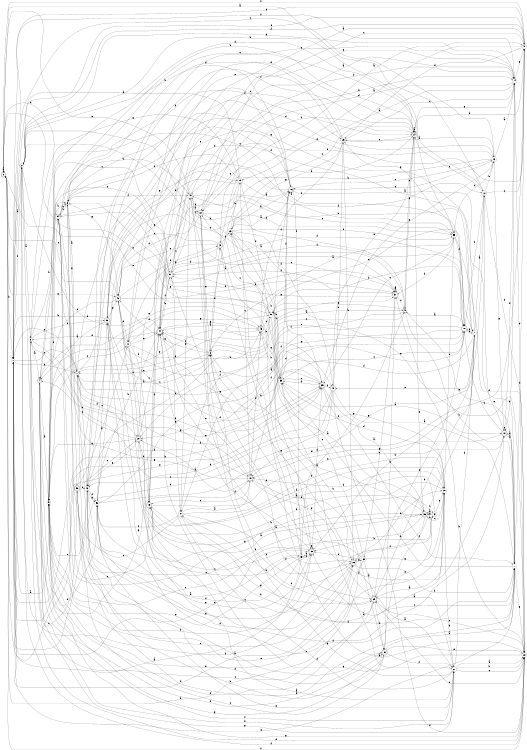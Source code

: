 digraph n46_7 {
__start0 [label="" shape="none"];

rankdir=LR;
size="8,5";

s0 [style="rounded,filled", color="black", fillcolor="white" shape="doublecircle", label="0"];
s1 [style="filled", color="black", fillcolor="white" shape="circle", label="1"];
s2 [style="filled", color="black", fillcolor="white" shape="circle", label="2"];
s3 [style="filled", color="black", fillcolor="white" shape="circle", label="3"];
s4 [style="rounded,filled", color="black", fillcolor="white" shape="doublecircle", label="4"];
s5 [style="filled", color="black", fillcolor="white" shape="circle", label="5"];
s6 [style="filled", color="black", fillcolor="white" shape="circle", label="6"];
s7 [style="filled", color="black", fillcolor="white" shape="circle", label="7"];
s8 [style="filled", color="black", fillcolor="white" shape="circle", label="8"];
s9 [style="filled", color="black", fillcolor="white" shape="circle", label="9"];
s10 [style="rounded,filled", color="black", fillcolor="white" shape="doublecircle", label="10"];
s11 [style="filled", color="black", fillcolor="white" shape="circle", label="11"];
s12 [style="filled", color="black", fillcolor="white" shape="circle", label="12"];
s13 [style="filled", color="black", fillcolor="white" shape="circle", label="13"];
s14 [style="filled", color="black", fillcolor="white" shape="circle", label="14"];
s15 [style="filled", color="black", fillcolor="white" shape="circle", label="15"];
s16 [style="rounded,filled", color="black", fillcolor="white" shape="doublecircle", label="16"];
s17 [style="filled", color="black", fillcolor="white" shape="circle", label="17"];
s18 [style="rounded,filled", color="black", fillcolor="white" shape="doublecircle", label="18"];
s19 [style="rounded,filled", color="black", fillcolor="white" shape="doublecircle", label="19"];
s20 [style="rounded,filled", color="black", fillcolor="white" shape="doublecircle", label="20"];
s21 [style="filled", color="black", fillcolor="white" shape="circle", label="21"];
s22 [style="filled", color="black", fillcolor="white" shape="circle", label="22"];
s23 [style="filled", color="black", fillcolor="white" shape="circle", label="23"];
s24 [style="filled", color="black", fillcolor="white" shape="circle", label="24"];
s25 [style="filled", color="black", fillcolor="white" shape="circle", label="25"];
s26 [style="rounded,filled", color="black", fillcolor="white" shape="doublecircle", label="26"];
s27 [style="filled", color="black", fillcolor="white" shape="circle", label="27"];
s28 [style="filled", color="black", fillcolor="white" shape="circle", label="28"];
s29 [style="rounded,filled", color="black", fillcolor="white" shape="doublecircle", label="29"];
s30 [style="rounded,filled", color="black", fillcolor="white" shape="doublecircle", label="30"];
s31 [style="rounded,filled", color="black", fillcolor="white" shape="doublecircle", label="31"];
s32 [style="filled", color="black", fillcolor="white" shape="circle", label="32"];
s33 [style="filled", color="black", fillcolor="white" shape="circle", label="33"];
s34 [style="rounded,filled", color="black", fillcolor="white" shape="doublecircle", label="34"];
s35 [style="rounded,filled", color="black", fillcolor="white" shape="doublecircle", label="35"];
s36 [style="rounded,filled", color="black", fillcolor="white" shape="doublecircle", label="36"];
s37 [style="filled", color="black", fillcolor="white" shape="circle", label="37"];
s38 [style="rounded,filled", color="black", fillcolor="white" shape="doublecircle", label="38"];
s39 [style="filled", color="black", fillcolor="white" shape="circle", label="39"];
s40 [style="rounded,filled", color="black", fillcolor="white" shape="doublecircle", label="40"];
s41 [style="filled", color="black", fillcolor="white" shape="circle", label="41"];
s42 [style="filled", color="black", fillcolor="white" shape="circle", label="42"];
s43 [style="rounded,filled", color="black", fillcolor="white" shape="doublecircle", label="43"];
s44 [style="rounded,filled", color="black", fillcolor="white" shape="doublecircle", label="44"];
s45 [style="filled", color="black", fillcolor="white" shape="circle", label="45"];
s46 [style="rounded,filled", color="black", fillcolor="white" shape="doublecircle", label="46"];
s47 [style="filled", color="black", fillcolor="white" shape="circle", label="47"];
s48 [style="rounded,filled", color="black", fillcolor="white" shape="doublecircle", label="48"];
s49 [style="rounded,filled", color="black", fillcolor="white" shape="doublecircle", label="49"];
s50 [style="filled", color="black", fillcolor="white" shape="circle", label="50"];
s51 [style="rounded,filled", color="black", fillcolor="white" shape="doublecircle", label="51"];
s52 [style="filled", color="black", fillcolor="white" shape="circle", label="52"];
s53 [style="rounded,filled", color="black", fillcolor="white" shape="doublecircle", label="53"];
s54 [style="filled", color="black", fillcolor="white" shape="circle", label="54"];
s55 [style="filled", color="black", fillcolor="white" shape="circle", label="55"];
s56 [style="rounded,filled", color="black", fillcolor="white" shape="doublecircle", label="56"];
s0 -> s0 [label="a"];
s0 -> s1 [label="b"];
s0 -> s46 [label="c"];
s0 -> s54 [label="d"];
s0 -> s35 [label="e"];
s0 -> s41 [label="f"];
s0 -> s46 [label="g"];
s1 -> s2 [label="a"];
s1 -> s35 [label="b"];
s1 -> s7 [label="c"];
s1 -> s26 [label="d"];
s1 -> s17 [label="e"];
s1 -> s2 [label="f"];
s1 -> s7 [label="g"];
s2 -> s3 [label="a"];
s2 -> s12 [label="b"];
s2 -> s56 [label="c"];
s2 -> s55 [label="d"];
s2 -> s44 [label="e"];
s2 -> s22 [label="f"];
s2 -> s14 [label="g"];
s3 -> s4 [label="a"];
s3 -> s6 [label="b"];
s3 -> s55 [label="c"];
s3 -> s22 [label="d"];
s3 -> s53 [label="e"];
s3 -> s35 [label="f"];
s3 -> s19 [label="g"];
s4 -> s5 [label="a"];
s4 -> s21 [label="b"];
s4 -> s51 [label="c"];
s4 -> s30 [label="d"];
s4 -> s43 [label="e"];
s4 -> s21 [label="f"];
s4 -> s21 [label="g"];
s5 -> s1 [label="a"];
s5 -> s6 [label="b"];
s5 -> s47 [label="c"];
s5 -> s54 [label="d"];
s5 -> s26 [label="e"];
s5 -> s38 [label="f"];
s5 -> s22 [label="g"];
s6 -> s7 [label="a"];
s6 -> s54 [label="b"];
s6 -> s24 [label="c"];
s6 -> s11 [label="d"];
s6 -> s50 [label="e"];
s6 -> s45 [label="f"];
s6 -> s56 [label="g"];
s7 -> s8 [label="a"];
s7 -> s30 [label="b"];
s7 -> s42 [label="c"];
s7 -> s13 [label="d"];
s7 -> s1 [label="e"];
s7 -> s35 [label="f"];
s7 -> s15 [label="g"];
s8 -> s9 [label="a"];
s8 -> s24 [label="b"];
s8 -> s9 [label="c"];
s8 -> s40 [label="d"];
s8 -> s7 [label="e"];
s8 -> s44 [label="f"];
s8 -> s46 [label="g"];
s9 -> s10 [label="a"];
s9 -> s17 [label="b"];
s9 -> s2 [label="c"];
s9 -> s2 [label="d"];
s9 -> s50 [label="e"];
s9 -> s27 [label="f"];
s9 -> s24 [label="g"];
s10 -> s7 [label="a"];
s10 -> s11 [label="b"];
s10 -> s33 [label="c"];
s10 -> s50 [label="d"];
s10 -> s20 [label="e"];
s10 -> s7 [label="f"];
s10 -> s20 [label="g"];
s11 -> s12 [label="a"];
s11 -> s38 [label="b"];
s11 -> s30 [label="c"];
s11 -> s19 [label="d"];
s11 -> s48 [label="e"];
s11 -> s10 [label="f"];
s11 -> s6 [label="g"];
s12 -> s0 [label="a"];
s12 -> s13 [label="b"];
s12 -> s41 [label="c"];
s12 -> s22 [label="d"];
s12 -> s24 [label="e"];
s12 -> s10 [label="f"];
s12 -> s19 [label="g"];
s13 -> s14 [label="a"];
s13 -> s34 [label="b"];
s13 -> s1 [label="c"];
s13 -> s55 [label="d"];
s13 -> s16 [label="e"];
s13 -> s44 [label="f"];
s13 -> s18 [label="g"];
s14 -> s15 [label="a"];
s14 -> s18 [label="b"];
s14 -> s42 [label="c"];
s14 -> s34 [label="d"];
s14 -> s41 [label="e"];
s14 -> s1 [label="f"];
s14 -> s22 [label="g"];
s15 -> s16 [label="a"];
s15 -> s53 [label="b"];
s15 -> s19 [label="c"];
s15 -> s1 [label="d"];
s15 -> s6 [label="e"];
s15 -> s49 [label="f"];
s15 -> s3 [label="g"];
s16 -> s17 [label="a"];
s16 -> s4 [label="b"];
s16 -> s13 [label="c"];
s16 -> s50 [label="d"];
s16 -> s53 [label="e"];
s16 -> s39 [label="f"];
s16 -> s51 [label="g"];
s17 -> s18 [label="a"];
s17 -> s33 [label="b"];
s17 -> s38 [label="c"];
s17 -> s41 [label="d"];
s17 -> s22 [label="e"];
s17 -> s49 [label="f"];
s17 -> s9 [label="g"];
s18 -> s17 [label="a"];
s18 -> s10 [label="b"];
s18 -> s18 [label="c"];
s18 -> s14 [label="d"];
s18 -> s12 [label="e"];
s18 -> s8 [label="f"];
s18 -> s19 [label="g"];
s19 -> s20 [label="a"];
s19 -> s26 [label="b"];
s19 -> s49 [label="c"];
s19 -> s43 [label="d"];
s19 -> s44 [label="e"];
s19 -> s54 [label="f"];
s19 -> s54 [label="g"];
s20 -> s21 [label="a"];
s20 -> s49 [label="b"];
s20 -> s44 [label="c"];
s20 -> s16 [label="d"];
s20 -> s42 [label="e"];
s20 -> s3 [label="f"];
s20 -> s5 [label="g"];
s21 -> s22 [label="a"];
s21 -> s22 [label="b"];
s21 -> s22 [label="c"];
s21 -> s11 [label="d"];
s21 -> s52 [label="e"];
s21 -> s27 [label="f"];
s21 -> s34 [label="g"];
s22 -> s23 [label="a"];
s22 -> s31 [label="b"];
s22 -> s29 [label="c"];
s22 -> s29 [label="d"];
s22 -> s50 [label="e"];
s22 -> s0 [label="f"];
s22 -> s44 [label="g"];
s23 -> s16 [label="a"];
s23 -> s15 [label="b"];
s23 -> s24 [label="c"];
s23 -> s48 [label="d"];
s23 -> s55 [label="e"];
s23 -> s28 [label="f"];
s23 -> s16 [label="g"];
s24 -> s24 [label="a"];
s24 -> s5 [label="b"];
s24 -> s25 [label="c"];
s24 -> s9 [label="d"];
s24 -> s36 [label="e"];
s24 -> s45 [label="f"];
s24 -> s14 [label="g"];
s25 -> s13 [label="a"];
s25 -> s26 [label="b"];
s25 -> s14 [label="c"];
s25 -> s6 [label="d"];
s25 -> s47 [label="e"];
s25 -> s43 [label="f"];
s25 -> s23 [label="g"];
s26 -> s21 [label="a"];
s26 -> s27 [label="b"];
s26 -> s20 [label="c"];
s26 -> s28 [label="d"];
s26 -> s32 [label="e"];
s26 -> s17 [label="f"];
s26 -> s8 [label="g"];
s27 -> s19 [label="a"];
s27 -> s28 [label="b"];
s27 -> s52 [label="c"];
s27 -> s17 [label="d"];
s27 -> s6 [label="e"];
s27 -> s26 [label="f"];
s27 -> s45 [label="g"];
s28 -> s29 [label="a"];
s28 -> s49 [label="b"];
s28 -> s3 [label="c"];
s28 -> s33 [label="d"];
s28 -> s55 [label="e"];
s28 -> s49 [label="f"];
s28 -> s21 [label="g"];
s29 -> s21 [label="a"];
s29 -> s11 [label="b"];
s29 -> s8 [label="c"];
s29 -> s5 [label="d"];
s29 -> s10 [label="e"];
s29 -> s30 [label="f"];
s29 -> s19 [label="g"];
s30 -> s17 [label="a"];
s30 -> s31 [label="b"];
s30 -> s7 [label="c"];
s30 -> s42 [label="d"];
s30 -> s22 [label="e"];
s30 -> s21 [label="f"];
s30 -> s5 [label="g"];
s31 -> s31 [label="a"];
s31 -> s32 [label="b"];
s31 -> s9 [label="c"];
s31 -> s54 [label="d"];
s31 -> s31 [label="e"];
s31 -> s51 [label="f"];
s31 -> s51 [label="g"];
s32 -> s29 [label="a"];
s32 -> s0 [label="b"];
s32 -> s33 [label="c"];
s32 -> s51 [label="d"];
s32 -> s5 [label="e"];
s32 -> s38 [label="f"];
s32 -> s28 [label="g"];
s33 -> s18 [label="a"];
s33 -> s30 [label="b"];
s33 -> s34 [label="c"];
s33 -> s16 [label="d"];
s33 -> s35 [label="e"];
s33 -> s16 [label="f"];
s33 -> s44 [label="g"];
s34 -> s35 [label="a"];
s34 -> s11 [label="b"];
s34 -> s45 [label="c"];
s34 -> s52 [label="d"];
s34 -> s8 [label="e"];
s34 -> s29 [label="f"];
s34 -> s14 [label="g"];
s35 -> s36 [label="a"];
s35 -> s33 [label="b"];
s35 -> s17 [label="c"];
s35 -> s46 [label="d"];
s35 -> s13 [label="e"];
s35 -> s48 [label="f"];
s35 -> s4 [label="g"];
s36 -> s23 [label="a"];
s36 -> s37 [label="b"];
s36 -> s28 [label="c"];
s36 -> s26 [label="d"];
s36 -> s1 [label="e"];
s36 -> s42 [label="f"];
s36 -> s8 [label="g"];
s37 -> s36 [label="a"];
s37 -> s38 [label="b"];
s37 -> s28 [label="c"];
s37 -> s19 [label="d"];
s37 -> s29 [label="e"];
s37 -> s2 [label="f"];
s37 -> s36 [label="g"];
s38 -> s39 [label="a"];
s38 -> s23 [label="b"];
s38 -> s46 [label="c"];
s38 -> s35 [label="d"];
s38 -> s52 [label="e"];
s38 -> s44 [label="f"];
s38 -> s38 [label="g"];
s39 -> s1 [label="a"];
s39 -> s40 [label="b"];
s39 -> s53 [label="c"];
s39 -> s38 [label="d"];
s39 -> s5 [label="e"];
s39 -> s53 [label="f"];
s39 -> s9 [label="g"];
s40 -> s41 [label="a"];
s40 -> s38 [label="b"];
s40 -> s42 [label="c"];
s40 -> s44 [label="d"];
s40 -> s46 [label="e"];
s40 -> s23 [label="f"];
s40 -> s47 [label="g"];
s41 -> s40 [label="a"];
s41 -> s24 [label="b"];
s41 -> s34 [label="c"];
s41 -> s25 [label="d"];
s41 -> s2 [label="e"];
s41 -> s2 [label="f"];
s41 -> s1 [label="g"];
s42 -> s30 [label="a"];
s42 -> s43 [label="b"];
s42 -> s24 [label="c"];
s42 -> s26 [label="d"];
s42 -> s5 [label="e"];
s42 -> s52 [label="f"];
s42 -> s52 [label="g"];
s43 -> s44 [label="a"];
s43 -> s33 [label="b"];
s43 -> s50 [label="c"];
s43 -> s4 [label="d"];
s43 -> s11 [label="e"];
s43 -> s27 [label="f"];
s43 -> s33 [label="g"];
s44 -> s41 [label="a"];
s44 -> s31 [label="b"];
s44 -> s45 [label="c"];
s44 -> s3 [label="d"];
s44 -> s19 [label="e"];
s44 -> s51 [label="f"];
s44 -> s43 [label="g"];
s45 -> s34 [label="a"];
s45 -> s26 [label="b"];
s45 -> s31 [label="c"];
s45 -> s14 [label="d"];
s45 -> s0 [label="e"];
s45 -> s12 [label="f"];
s45 -> s46 [label="g"];
s46 -> s10 [label="a"];
s46 -> s31 [label="b"];
s46 -> s35 [label="c"];
s46 -> s47 [label="d"];
s46 -> s4 [label="e"];
s46 -> s40 [label="f"];
s46 -> s6 [label="g"];
s47 -> s36 [label="a"];
s47 -> s48 [label="b"];
s47 -> s20 [label="c"];
s47 -> s24 [label="d"];
s47 -> s44 [label="e"];
s47 -> s49 [label="f"];
s47 -> s50 [label="g"];
s48 -> s17 [label="a"];
s48 -> s25 [label="b"];
s48 -> s1 [label="c"];
s48 -> s1 [label="d"];
s48 -> s24 [label="e"];
s48 -> s22 [label="f"];
s48 -> s42 [label="g"];
s49 -> s28 [label="a"];
s49 -> s29 [label="b"];
s49 -> s6 [label="c"];
s49 -> s25 [label="d"];
s49 -> s18 [label="e"];
s49 -> s44 [label="f"];
s49 -> s29 [label="g"];
s50 -> s21 [label="a"];
s50 -> s33 [label="b"];
s50 -> s0 [label="c"];
s50 -> s15 [label="d"];
s50 -> s0 [label="e"];
s50 -> s7 [label="f"];
s50 -> s5 [label="g"];
s51 -> s14 [label="a"];
s51 -> s44 [label="b"];
s51 -> s5 [label="c"];
s51 -> s10 [label="d"];
s51 -> s14 [label="e"];
s51 -> s10 [label="f"];
s51 -> s27 [label="g"];
s52 -> s36 [label="a"];
s52 -> s44 [label="b"];
s52 -> s53 [label="c"];
s52 -> s4 [label="d"];
s52 -> s41 [label="e"];
s52 -> s10 [label="f"];
s52 -> s38 [label="g"];
s53 -> s5 [label="a"];
s53 -> s1 [label="b"];
s53 -> s8 [label="c"];
s53 -> s41 [label="d"];
s53 -> s18 [label="e"];
s53 -> s24 [label="f"];
s53 -> s46 [label="g"];
s54 -> s31 [label="a"];
s54 -> s45 [label="b"];
s54 -> s6 [label="c"];
s54 -> s20 [label="d"];
s54 -> s38 [label="e"];
s54 -> s16 [label="f"];
s54 -> s37 [label="g"];
s55 -> s8 [label="a"];
s55 -> s31 [label="b"];
s55 -> s35 [label="c"];
s55 -> s22 [label="d"];
s55 -> s45 [label="e"];
s55 -> s10 [label="f"];
s55 -> s25 [label="g"];
s56 -> s39 [label="a"];
s56 -> s17 [label="b"];
s56 -> s20 [label="c"];
s56 -> s55 [label="d"];
s56 -> s28 [label="e"];
s56 -> s42 [label="f"];
s56 -> s47 [label="g"];

}